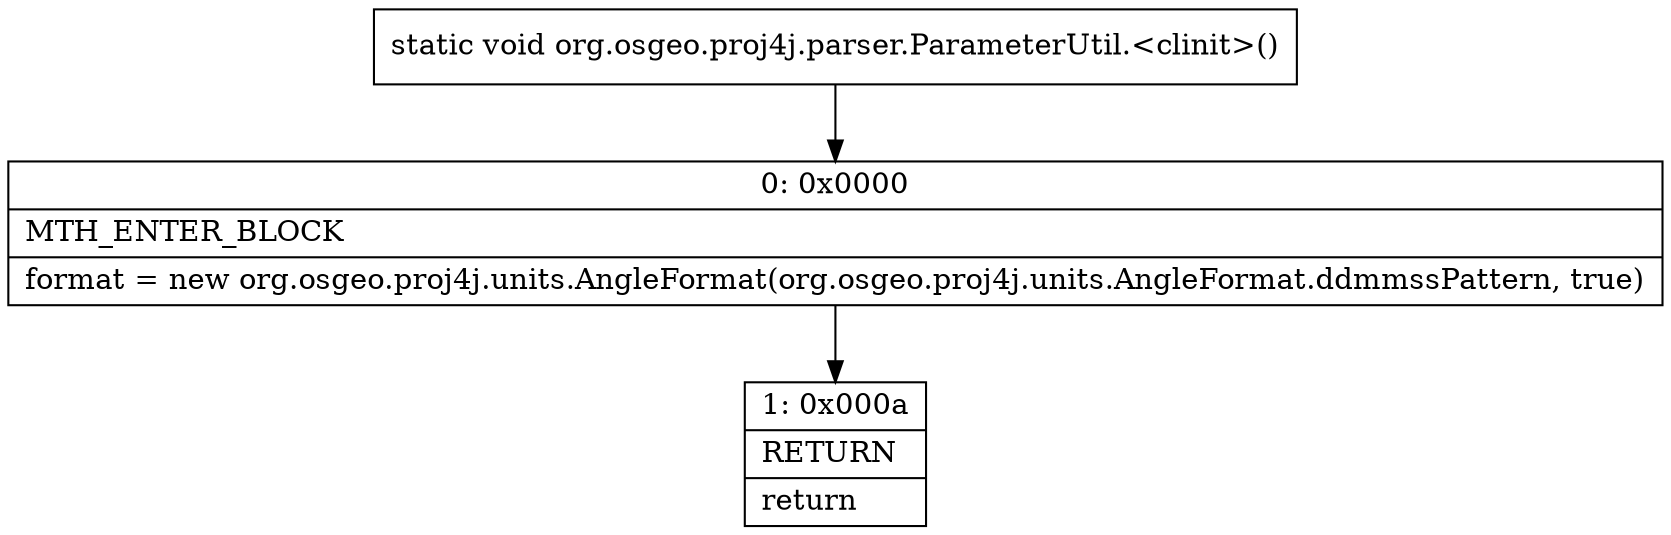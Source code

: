 digraph "CFG fororg.osgeo.proj4j.parser.ParameterUtil.\<clinit\>()V" {
Node_0 [shape=record,label="{0\:\ 0x0000|MTH_ENTER_BLOCK\l|format = new org.osgeo.proj4j.units.AngleFormat(org.osgeo.proj4j.units.AngleFormat.ddmmssPattern, true)\l}"];
Node_1 [shape=record,label="{1\:\ 0x000a|RETURN\l|return\l}"];
MethodNode[shape=record,label="{static void org.osgeo.proj4j.parser.ParameterUtil.\<clinit\>() }"];
MethodNode -> Node_0;
Node_0 -> Node_1;
}


